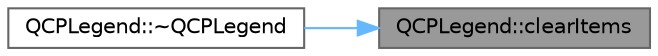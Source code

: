 digraph "QCPLegend::clearItems"
{
 // LATEX_PDF_SIZE
  bgcolor="transparent";
  edge [fontname=Helvetica,fontsize=10,labelfontname=Helvetica,labelfontsize=10];
  node [fontname=Helvetica,fontsize=10,shape=box,height=0.2,width=0.4];
  rankdir="RL";
  Node1 [label="QCPLegend::clearItems",height=0.2,width=0.4,color="gray40", fillcolor="grey60", style="filled", fontcolor="black",tooltip=" "];
  Node1 -> Node2 [dir="back",color="steelblue1",style="solid"];
  Node2 [label="QCPLegend::~QCPLegend",height=0.2,width=0.4,color="grey40", fillcolor="white", style="filled",URL="$class_q_c_p_legend.html#a52b305572e20f4e7cb37e945e2b9bec0",tooltip=" "];
}
